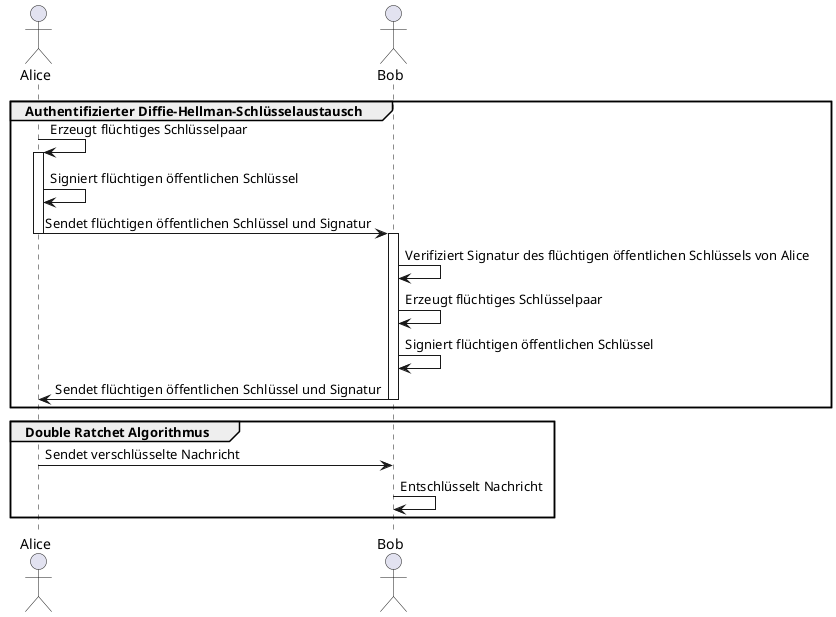 @startuml encryption
actor Alice
actor Bob

group Authentifizierter Diffie-Hellman-Schlüsselaustausch
    
    Alice -> Alice: Erzeugt flüchtiges Schlüsselpaar
    activate Alice
    Alice -> Alice: Signiert flüchtigen öffentlichen Schlüssel
    Alice -> Bob: Sendet flüchtigen öffentlichen Schlüssel und Signatur
    deactivate Alice

    activate Bob
    Bob -> Bob: Verifiziert Signatur des flüchtigen öffentlichen Schlüssels von Alice
    Bob -> Bob: Erzeugt flüchtiges Schlüsselpaar
    Bob -> Bob: Signiert flüchtigen öffentlichen Schlüssel
    Bob -> Alice: Sendet flüchtigen öffentlichen Schlüssel und Signatur
    deactivate Bob
end

group Double Ratchet Algorithmus
    Alice -> Bob: Sendet verschlüsselte Nachricht
    Bob -> Bob: Entschlüsselt Nachricht
end

@enduml